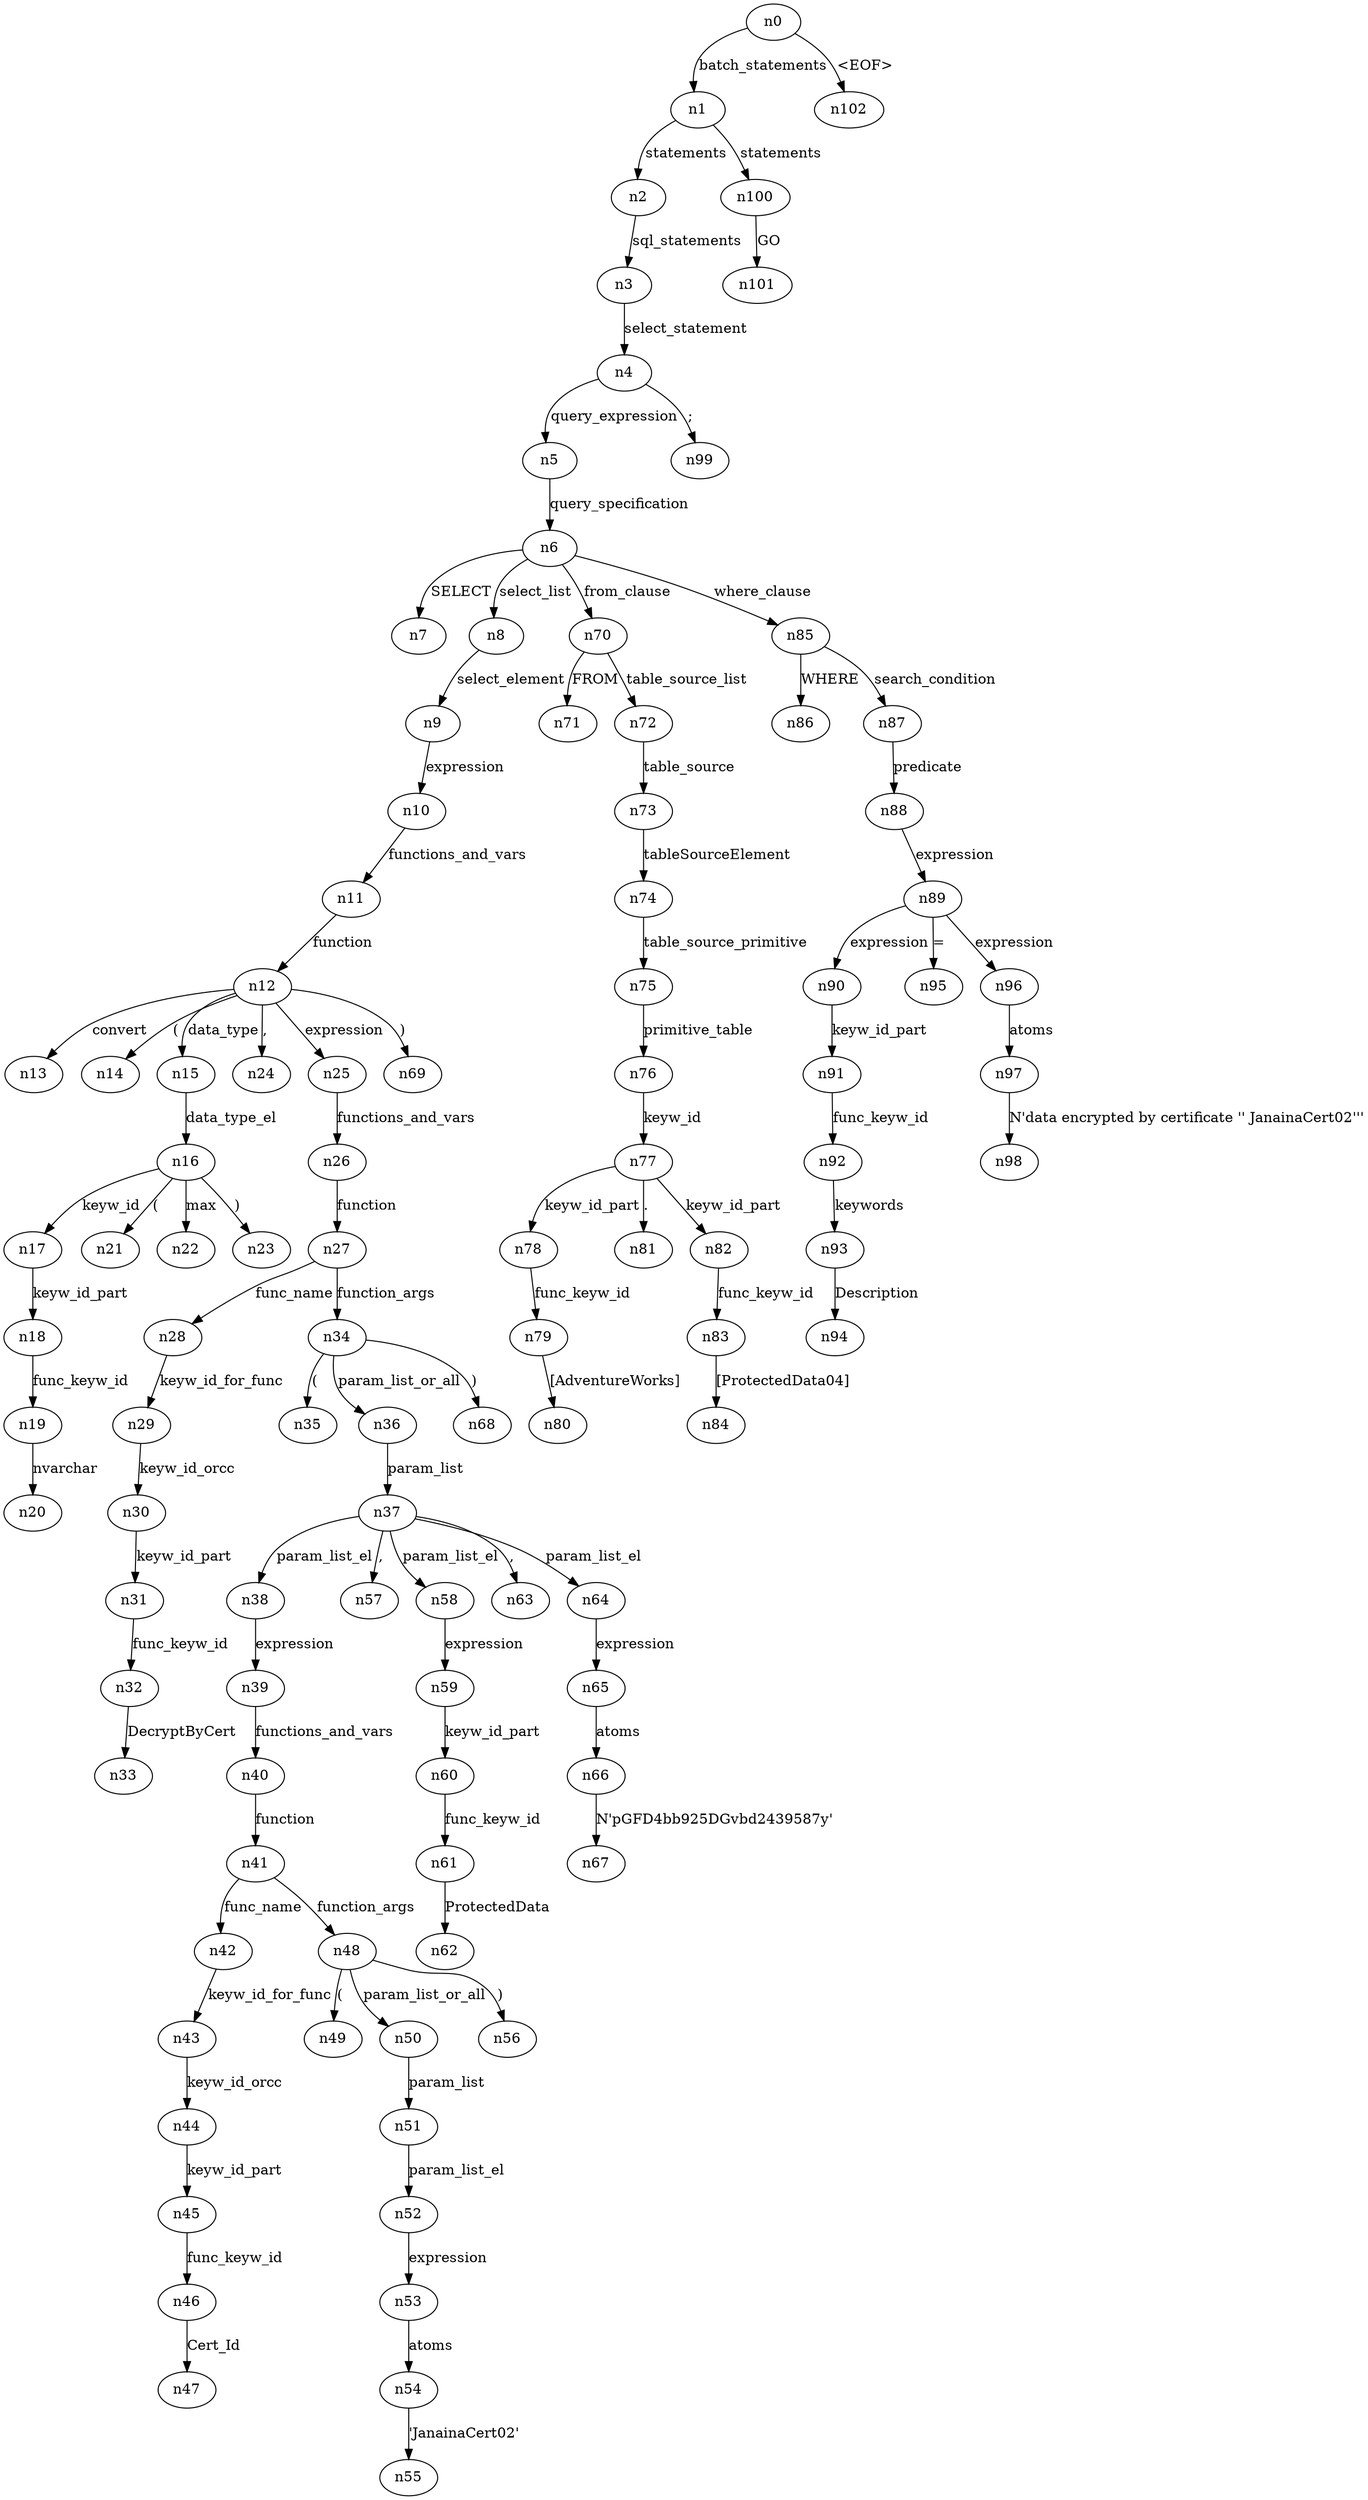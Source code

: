digraph ParseTree {
  n0 -> n1 [label="batch_statements"];
  n1 -> n2 [label="statements"];
  n2 -> n3 [label="sql_statements"];
  n3 -> n4 [label="select_statement"];
  n4 -> n5 [label="query_expression"];
  n5 -> n6 [label="query_specification"];
  n6 -> n7 [label="SELECT"];
  n6 -> n8 [label="select_list"];
  n8 -> n9 [label="select_element"];
  n9 -> n10 [label="expression"];
  n10 -> n11 [label="functions_and_vars"];
  n11 -> n12 [label="function"];
  n12 -> n13 [label="convert"];
  n12 -> n14 [label="("];
  n12 -> n15 [label="data_type"];
  n15 -> n16 [label="data_type_el"];
  n16 -> n17 [label="keyw_id"];
  n17 -> n18 [label="keyw_id_part"];
  n18 -> n19 [label="func_keyw_id"];
  n19 -> n20 [label="nvarchar"];
  n16 -> n21 [label="("];
  n16 -> n22 [label="max"];
  n16 -> n23 [label=")"];
  n12 -> n24 [label=","];
  n12 -> n25 [label="expression"];
  n25 -> n26 [label="functions_and_vars"];
  n26 -> n27 [label="function"];
  n27 -> n28 [label="func_name"];
  n28 -> n29 [label="keyw_id_for_func"];
  n29 -> n30 [label="keyw_id_orcc"];
  n30 -> n31 [label="keyw_id_part"];
  n31 -> n32 [label="func_keyw_id"];
  n32 -> n33 [label="DecryptByCert"];
  n27 -> n34 [label="function_args"];
  n34 -> n35 [label="("];
  n34 -> n36 [label="param_list_or_all"];
  n36 -> n37 [label="param_list"];
  n37 -> n38 [label="param_list_el"];
  n38 -> n39 [label="expression"];
  n39 -> n40 [label="functions_and_vars"];
  n40 -> n41 [label="function"];
  n41 -> n42 [label="func_name"];
  n42 -> n43 [label="keyw_id_for_func"];
  n43 -> n44 [label="keyw_id_orcc"];
  n44 -> n45 [label="keyw_id_part"];
  n45 -> n46 [label="func_keyw_id"];
  n46 -> n47 [label="Cert_Id"];
  n41 -> n48 [label="function_args"];
  n48 -> n49 [label="("];
  n48 -> n50 [label="param_list_or_all"];
  n50 -> n51 [label="param_list"];
  n51 -> n52 [label="param_list_el"];
  n52 -> n53 [label="expression"];
  n53 -> n54 [label="atoms"];
  n54 -> n55 [label="'JanainaCert02'"];
  n48 -> n56 [label=")"];
  n37 -> n57 [label=","];
  n37 -> n58 [label="param_list_el"];
  n58 -> n59 [label="expression"];
  n59 -> n60 [label="keyw_id_part"];
  n60 -> n61 [label="func_keyw_id"];
  n61 -> n62 [label="ProtectedData"];
  n37 -> n63 [label=","];
  n37 -> n64 [label="param_list_el"];
  n64 -> n65 [label="expression"];
  n65 -> n66 [label="atoms"];
  n66 -> n67 [label="N'pGFD4bb925DGvbd2439587y'"];
  n34 -> n68 [label=")"];
  n12 -> n69 [label=")"];
  n6 -> n70 [label="from_clause"];
  n70 -> n71 [label="FROM"];
  n70 -> n72 [label="table_source_list"];
  n72 -> n73 [label="table_source"];
  n73 -> n74 [label="tableSourceElement"];
  n74 -> n75 [label="table_source_primitive"];
  n75 -> n76 [label="primitive_table"];
  n76 -> n77 [label="keyw_id"];
  n77 -> n78 [label="keyw_id_part"];
  n78 -> n79 [label="func_keyw_id"];
  n79 -> n80 [label="[AdventureWorks]"];
  n77 -> n81 [label="."];
  n77 -> n82 [label="keyw_id_part"];
  n82 -> n83 [label="func_keyw_id"];
  n83 -> n84 [label="[ProtectedData04]"];
  n6 -> n85 [label="where_clause"];
  n85 -> n86 [label="WHERE"];
  n85 -> n87 [label="search_condition"];
  n87 -> n88 [label="predicate"];
  n88 -> n89 [label="expression"];
  n89 -> n90 [label="expression"];
  n90 -> n91 [label="keyw_id_part"];
  n91 -> n92 [label="func_keyw_id"];
  n92 -> n93 [label="keywords"];
  n93 -> n94 [label="Description"];
  n89 -> n95 [label="="];
  n89 -> n96 [label="expression"];
  n96 -> n97 [label="atoms"];
  n97 -> n98 [label="N'data encrypted by certificate '' JanainaCert02'''"];
  n4 -> n99 [label=";"];
  n1 -> n100 [label="statements"];
  n100 -> n101 [label="GO"];
  n0 -> n102 [label="<EOF>"];
}